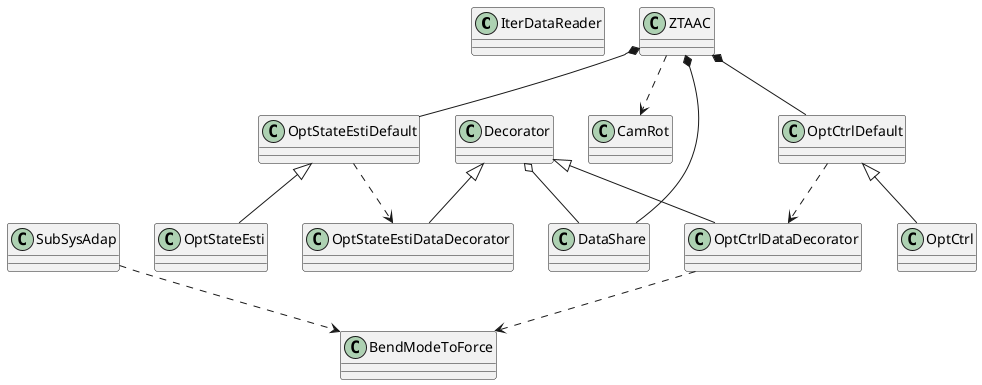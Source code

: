 @startuml
class IterDataReader
SubSysAdap ..> BendModeToForce
Decorator o-- DataShare
Decorator <|-- OptStateEstiDataDecorator
Decorator <|-- OptCtrlDataDecorator
OptCtrlDataDecorator ..> BendModeToForce
OptStateEstiDefault <|-- OptStateEsti
OptCtrlDefault <|-- OptCtrl
ZTAAC *-- DataShare
ZTAAC *-- OptStateEstiDefault
ZTAAC *-- OptCtrlDefault
ZTAAC ..> CamRot
OptStateEstiDefault ..> OptStateEstiDataDecorator
OptCtrlDefault ..> OptCtrlDataDecorator
@enduml
